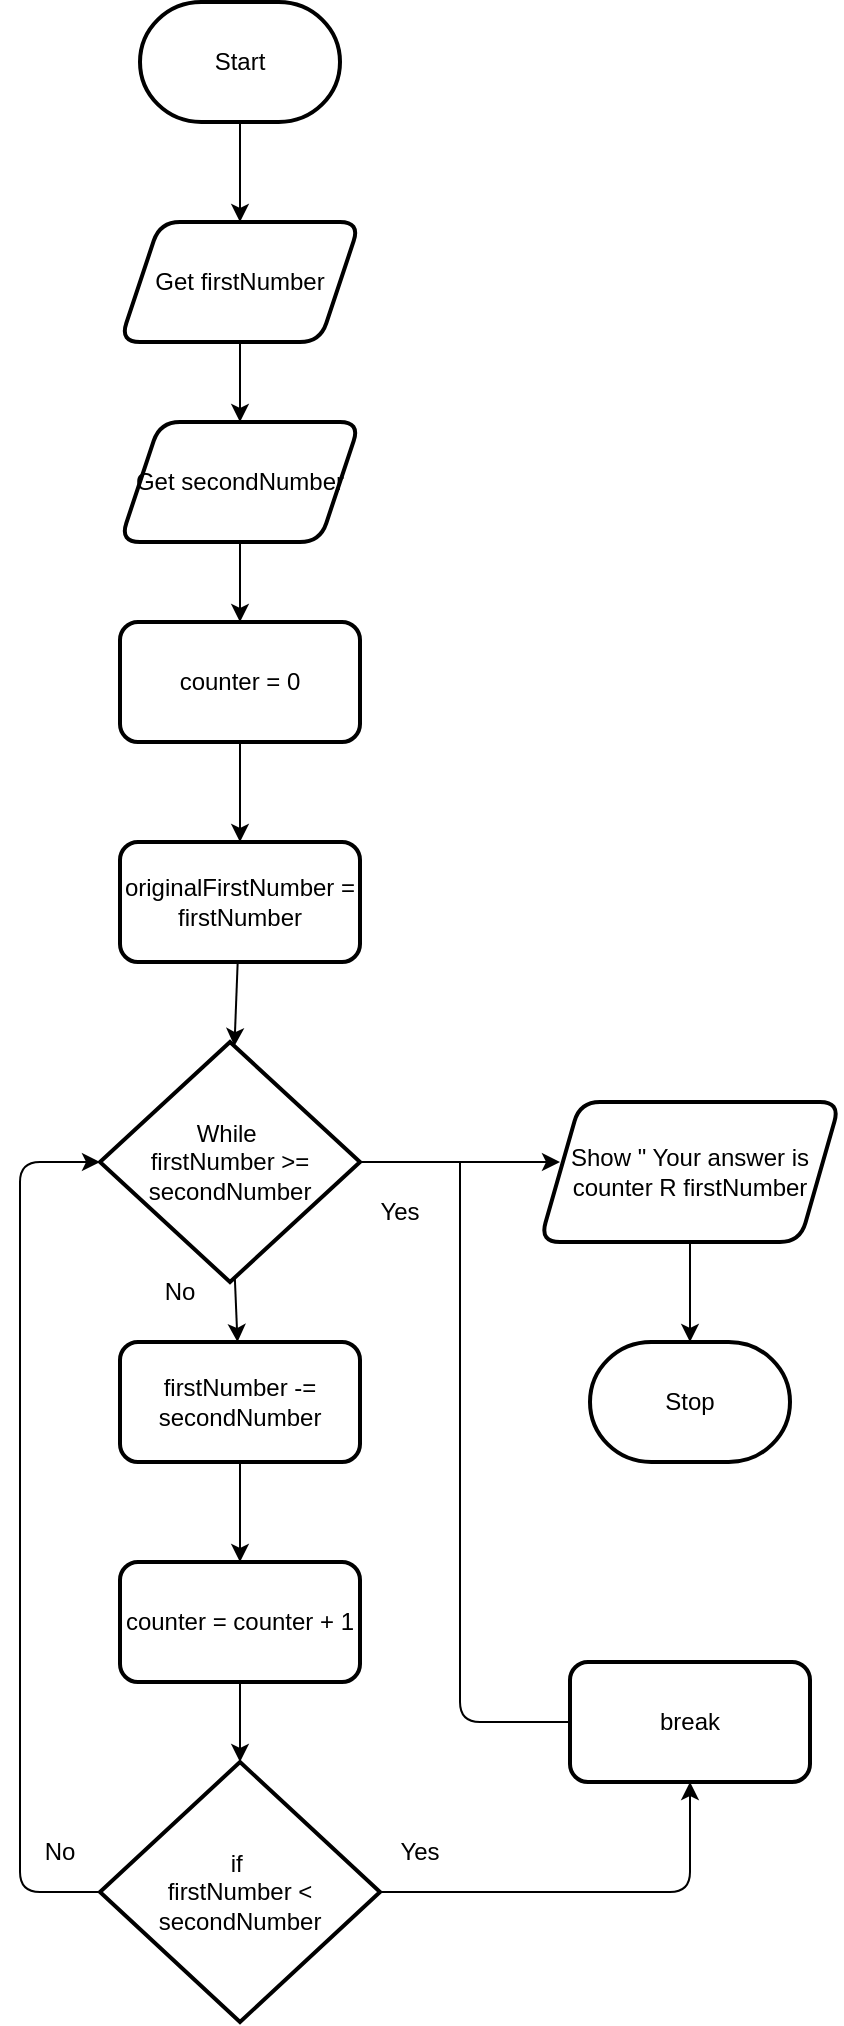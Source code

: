 <mxfile>
    <diagram id="HIP3nbAZw_EuaXWnEj3U" name="Page-1">
        <mxGraphModel dx="591" dy="476" grid="1" gridSize="10" guides="1" tooltips="1" connect="1" arrows="1" fold="1" page="1" pageScale="1" pageWidth="850" pageHeight="1100" math="0" shadow="0">
            <root>
                <mxCell id="0"/>
                <mxCell id="1" parent="0"/>
                <mxCell id="9" value="" style="edgeStyle=none;html=1;" parent="1" source="2" target="8" edge="1">
                    <mxGeometry relative="1" as="geometry"/>
                </mxCell>
                <mxCell id="2" value="Start" style="strokeWidth=2;html=1;shape=mxgraph.flowchart.terminator;whiteSpace=wrap;" parent="1" vertex="1">
                    <mxGeometry x="170" y="60" width="100" height="60" as="geometry"/>
                </mxCell>
                <mxCell id="11" value="" style="edgeStyle=none;html=1;" parent="1" source="8" target="10" edge="1">
                    <mxGeometry relative="1" as="geometry"/>
                </mxCell>
                <mxCell id="8" value="Get firstNumber" style="shape=parallelogram;perimeter=parallelogramPerimeter;whiteSpace=wrap;html=1;fixedSize=1;strokeWidth=2;rounded=1;" parent="1" vertex="1">
                    <mxGeometry x="160" y="170" width="120" height="60" as="geometry"/>
                </mxCell>
                <mxCell id="13" value="" style="edgeStyle=none;html=1;" parent="1" source="10" target="12" edge="1">
                    <mxGeometry relative="1" as="geometry"/>
                </mxCell>
                <mxCell id="10" value="Get secondNumber" style="shape=parallelogram;perimeter=parallelogramPerimeter;whiteSpace=wrap;html=1;fixedSize=1;strokeWidth=2;rounded=1;" parent="1" vertex="1">
                    <mxGeometry x="160" y="270" width="120" height="60" as="geometry"/>
                </mxCell>
                <mxCell id="15" value="" style="edgeStyle=none;html=1;" parent="1" source="12" target="14" edge="1">
                    <mxGeometry relative="1" as="geometry"/>
                </mxCell>
                <mxCell id="12" value="counter = 0" style="rounded=1;whiteSpace=wrap;html=1;strokeWidth=2;" parent="1" vertex="1">
                    <mxGeometry x="160" y="370" width="120" height="60" as="geometry"/>
                </mxCell>
                <mxCell id="17" value="" style="edgeStyle=none;html=1;" parent="1" source="14" target="16" edge="1">
                    <mxGeometry relative="1" as="geometry"/>
                </mxCell>
                <mxCell id="14" value="originalFirstNumber = firstNumber" style="rounded=1;whiteSpace=wrap;html=1;strokeWidth=2;" parent="1" vertex="1">
                    <mxGeometry x="160" y="480" width="120" height="60" as="geometry"/>
                </mxCell>
                <mxCell id="25" value="" style="edgeStyle=none;html=1;" parent="1" source="16" edge="1">
                    <mxGeometry relative="1" as="geometry">
                        <mxPoint x="380" y="640" as="targetPoint"/>
                    </mxGeometry>
                </mxCell>
                <mxCell id="31" value="" style="edgeStyle=none;html=1;" edge="1" parent="1" source="16" target="30">
                    <mxGeometry relative="1" as="geometry"/>
                </mxCell>
                <mxCell id="16" value="While&amp;nbsp;&lt;div&gt;firstNumber &amp;gt;= secondNumber&lt;/div&gt;" style="rhombus;whiteSpace=wrap;html=1;rounded=0;strokeWidth=2;" parent="1" vertex="1">
                    <mxGeometry x="150" y="580" width="130" height="120" as="geometry"/>
                </mxCell>
                <mxCell id="29" value="" style="edgeStyle=none;html=1;" edge="1" parent="1" source="18" target="28">
                    <mxGeometry relative="1" as="geometry"/>
                </mxCell>
                <mxCell id="36" value="" style="edgeStyle=none;html=1;" edge="1" parent="1">
                    <mxGeometry relative="1" as="geometry">
                        <mxPoint x="330" y="640" as="sourcePoint"/>
                        <mxPoint x="410" y="920" as="targetPoint"/>
                        <Array as="points">
                            <mxPoint x="330" y="920"/>
                        </Array>
                    </mxGeometry>
                </mxCell>
                <mxCell id="18" value="counter = counter + 1" style="rounded=1;whiteSpace=wrap;html=1;strokeWidth=2;" parent="1" vertex="1">
                    <mxGeometry x="160" y="840" width="120" height="60" as="geometry"/>
                </mxCell>
                <mxCell id="27" value="" style="edgeStyle=none;html=1;" parent="1" source="24" target="26" edge="1">
                    <mxGeometry relative="1" as="geometry"/>
                </mxCell>
                <mxCell id="24" value="Show &quot; Your answer is counter R firstNumber" style="shape=parallelogram;perimeter=parallelogramPerimeter;whiteSpace=wrap;html=1;fixedSize=1;rounded=1;strokeWidth=2;" parent="1" vertex="1">
                    <mxGeometry x="370" y="610" width="150" height="70" as="geometry"/>
                </mxCell>
                <mxCell id="26" value="Stop" style="strokeWidth=2;html=1;shape=mxgraph.flowchart.terminator;whiteSpace=wrap;" parent="1" vertex="1">
                    <mxGeometry x="395" y="730" width="100" height="60" as="geometry"/>
                </mxCell>
                <mxCell id="34" value="" style="edgeStyle=none;html=1;entryX=0;entryY=0.5;entryDx=0;entryDy=0;" edge="1" parent="1" source="28" target="16">
                    <mxGeometry relative="1" as="geometry">
                        <mxPoint x="140" y="700" as="targetPoint"/>
                        <Array as="points">
                            <mxPoint x="110" y="1005"/>
                            <mxPoint x="110" y="640"/>
                        </Array>
                    </mxGeometry>
                </mxCell>
                <mxCell id="39" value="" style="edgeStyle=none;html=1;entryX=0.5;entryY=1;entryDx=0;entryDy=0;" edge="1" parent="1" source="28" target="35">
                    <mxGeometry relative="1" as="geometry">
                        <mxPoint x="450" y="1005" as="targetPoint"/>
                        <Array as="points">
                            <mxPoint x="445" y="1005"/>
                        </Array>
                    </mxGeometry>
                </mxCell>
                <mxCell id="28" value="if&amp;nbsp;&lt;div&gt;firstNumber &amp;lt; secondNumber&lt;/div&gt;" style="rhombus;whiteSpace=wrap;html=1;rounded=0;strokeWidth=2;" vertex="1" parent="1">
                    <mxGeometry x="150" y="940" width="140" height="130" as="geometry"/>
                </mxCell>
                <mxCell id="32" value="" style="edgeStyle=none;html=1;" edge="1" parent="1" source="30" target="18">
                    <mxGeometry relative="1" as="geometry"/>
                </mxCell>
                <mxCell id="30" value="firstNumber -=&lt;div&gt;secondNumber&lt;/div&gt;" style="whiteSpace=wrap;html=1;rounded=1;strokeWidth=2;" vertex="1" parent="1">
                    <mxGeometry x="160" y="730" width="120" height="60" as="geometry"/>
                </mxCell>
                <mxCell id="35" value="break" style="whiteSpace=wrap;html=1;rounded=1;strokeWidth=2;" vertex="1" parent="1">
                    <mxGeometry x="385" y="890" width="120" height="60" as="geometry"/>
                </mxCell>
                <mxCell id="40" value="Yes" style="text;strokeColor=none;align=center;fillColor=none;html=1;verticalAlign=middle;whiteSpace=wrap;rounded=0;" vertex="1" parent="1">
                    <mxGeometry x="270" y="650" width="60" height="30" as="geometry"/>
                </mxCell>
                <mxCell id="41" value="No" style="text;strokeColor=none;align=center;fillColor=none;html=1;verticalAlign=middle;whiteSpace=wrap;rounded=0;" vertex="1" parent="1">
                    <mxGeometry x="160" y="690" width="60" height="30" as="geometry"/>
                </mxCell>
                <mxCell id="42" value="Yes" style="text;strokeColor=none;align=center;fillColor=none;html=1;verticalAlign=middle;whiteSpace=wrap;rounded=0;" vertex="1" parent="1">
                    <mxGeometry x="280" y="970" width="60" height="30" as="geometry"/>
                </mxCell>
                <mxCell id="43" value="No" style="text;strokeColor=none;align=center;fillColor=none;html=1;verticalAlign=middle;whiteSpace=wrap;rounded=0;" vertex="1" parent="1">
                    <mxGeometry x="100" y="970" width="60" height="30" as="geometry"/>
                </mxCell>
            </root>
        </mxGraphModel>
    </diagram>
</mxfile>